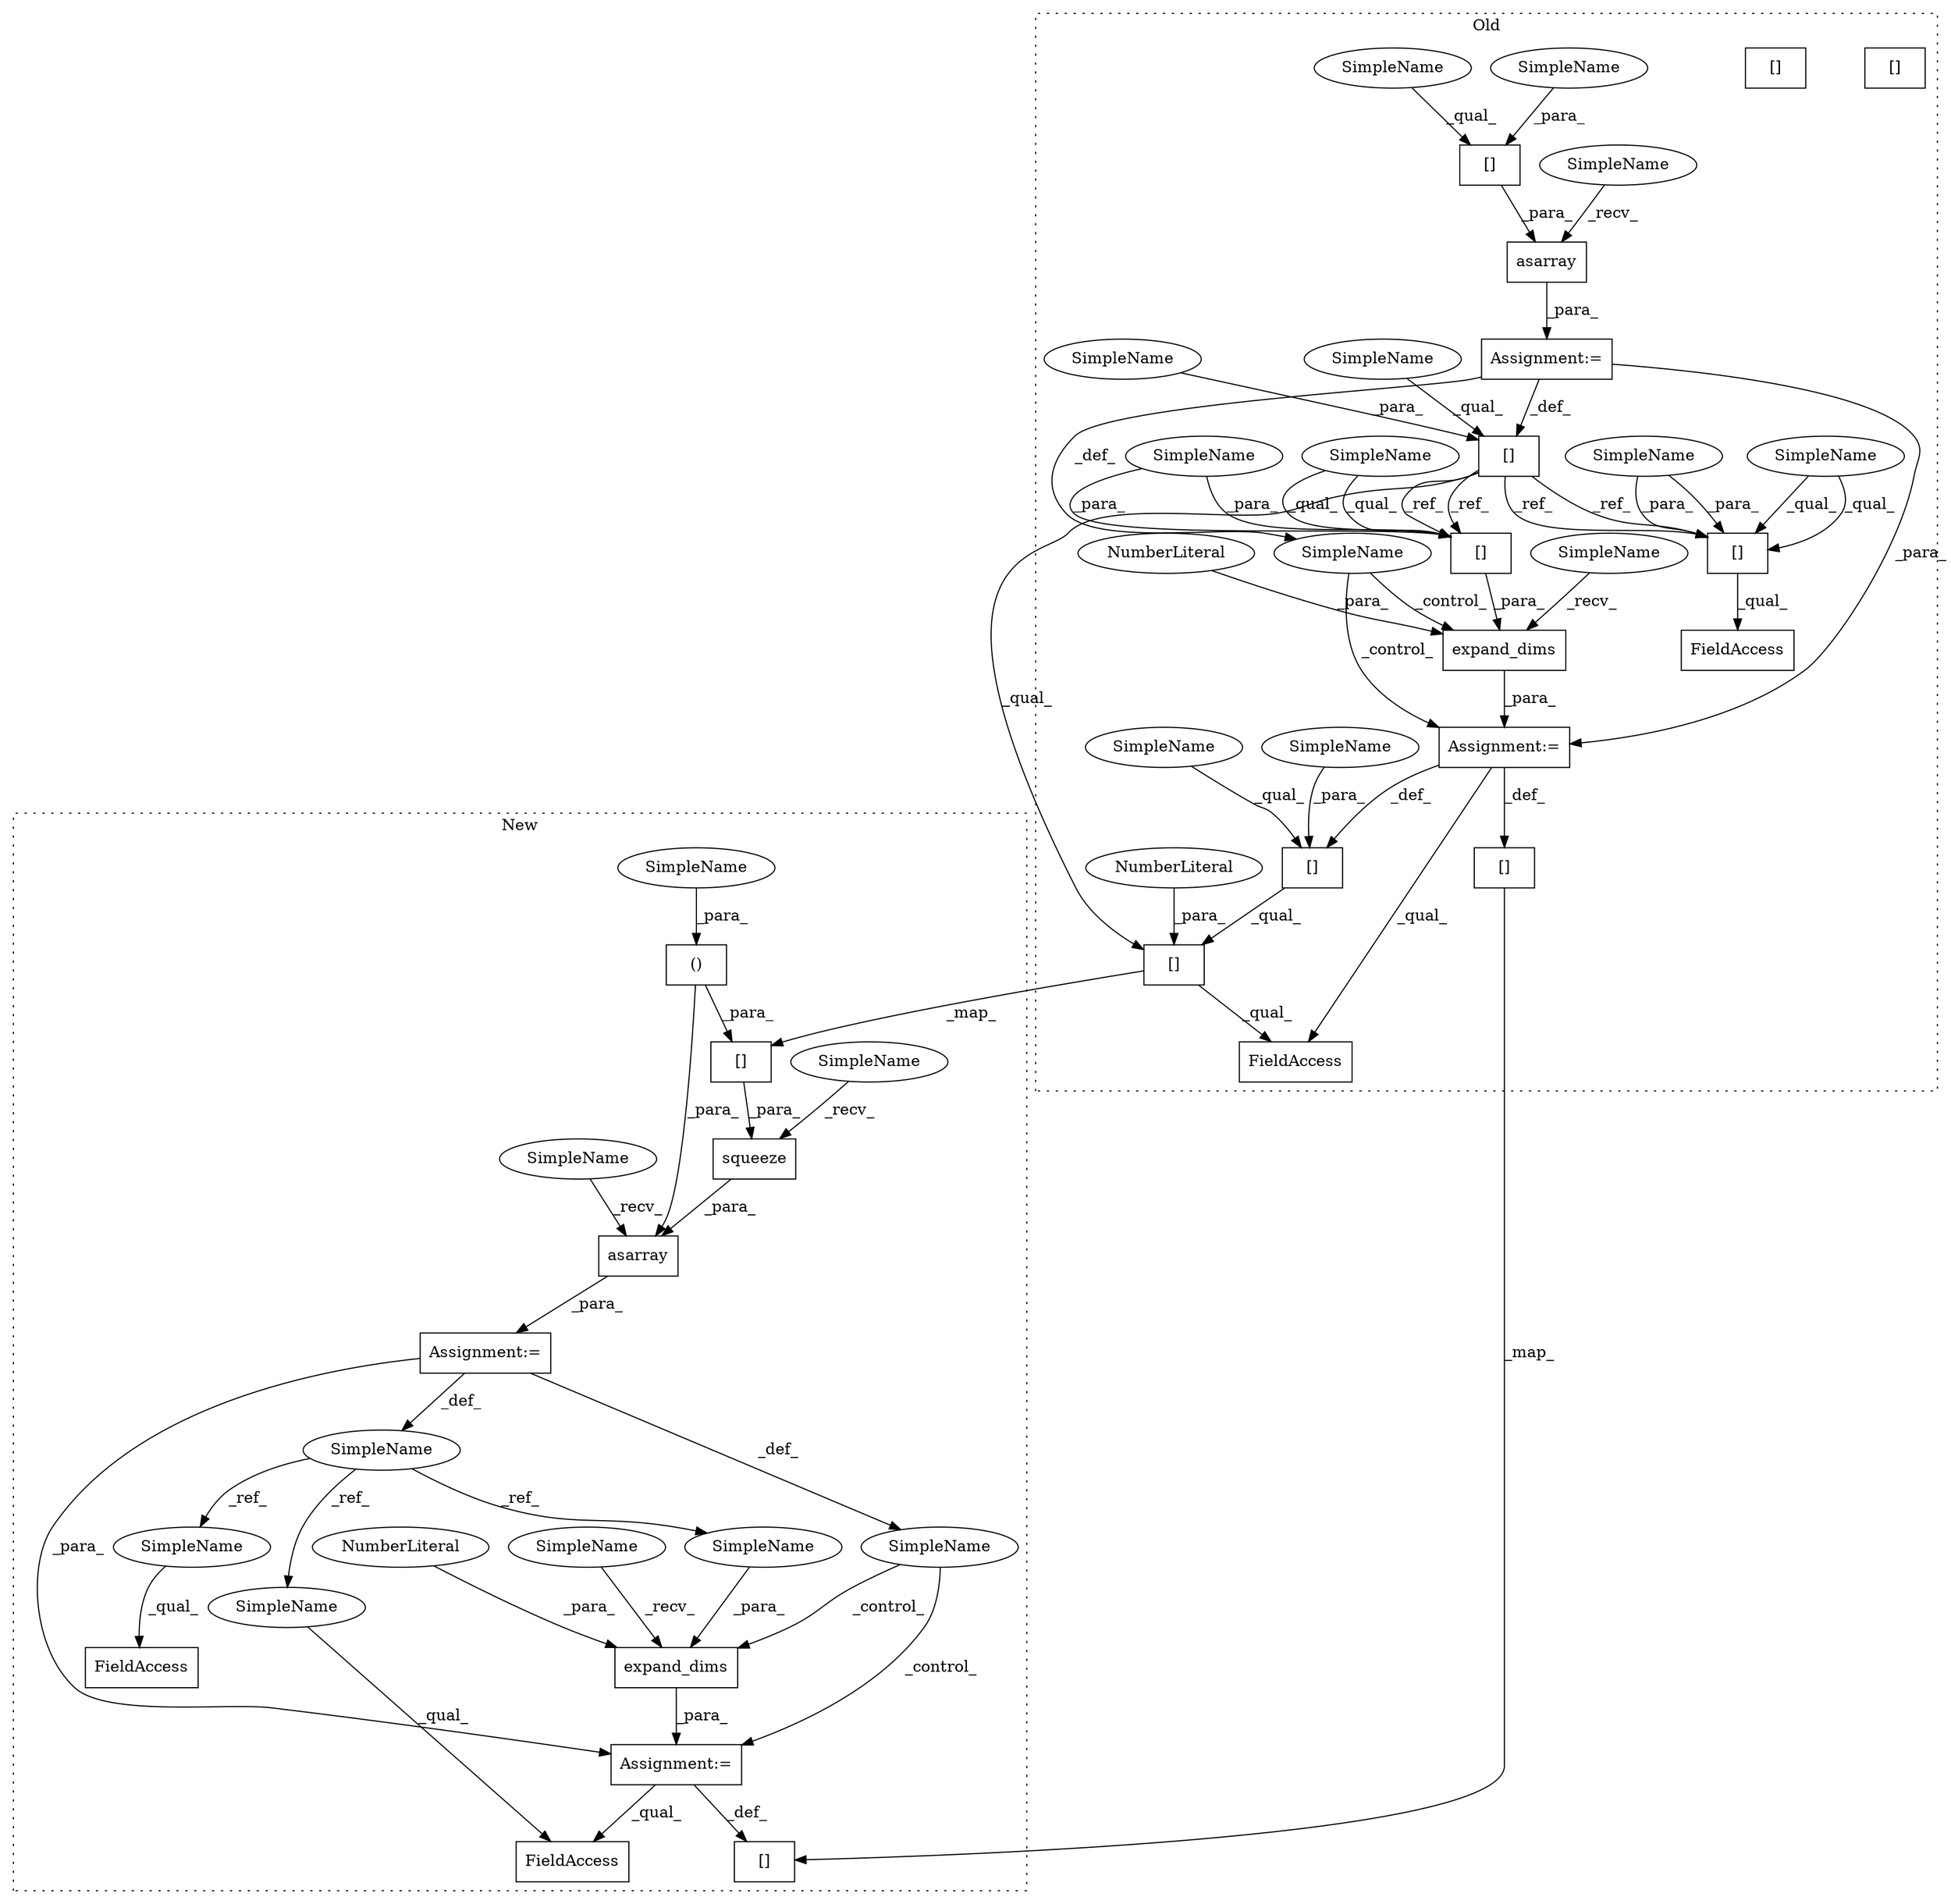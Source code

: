digraph G {
subgraph cluster0 {
1 [label="expand_dims" a="32" s="3298,3321" l="12,1" shape="box"];
3 [label="NumberLiteral" a="34" s="3320" l="1" shape="ellipse"];
4 [label="Assignment:=" a="7" s="3291" l="1" shape="box"];
9 [label="[]" a="2" s="3384,3398" l="13,1" shape="box"];
10 [label="asarray" a="32" s="2836,2853" l="8,1" shape="box"];
11 [label="[]" a="2" s="2844,2852" l="7,1" shape="box"];
12 [label="[]" a="2" s="3310,3318" l="7,1" shape="box"];
14 [label="[]" a="2" s="3427,3438" l="10,1" shape="box"];
15 [label="NumberLiteral" a="34" s="3437" l="1" shape="ellipse"];
16 [label="[]" a="2" s="3282,3290" l="7,1" shape="box"];
19 [label="[]" a="2" s="2820,2828" l="7,1" shape="box"];
20 [label="SimpleName" a="42" s="" l="" shape="ellipse"];
21 [label="[]" a="2" s="3246,3254" l="7,1" shape="box"];
24 [label="FieldAccess" a="22" s="3427" l="18" shape="box"];
25 [label="FieldAccess" a="22" s="3246" l="14" shape="box"];
29 [label="Assignment:=" a="7" s="2829" l="1" shape="box"];
30 [label="SimpleName" a="42" s="3289" l="1" shape="ellipse"];
31 [label="SimpleName" a="42" s="2851" l="1" shape="ellipse"];
32 [label="SimpleName" a="42" s="3253" l="1" shape="ellipse"];
33 [label="SimpleName" a="42" s="3317" l="1" shape="ellipse"];
34 [label="SimpleName" a="42" s="2827" l="1" shape="ellipse"];
42 [label="SimpleName" a="42" s="3292" l="5" shape="ellipse"];
43 [label="SimpleName" a="42" s="2830" l="5" shape="ellipse"];
44 [label="[]" a="2" s="3310,3318" l="7,1" shape="box"];
45 [label="[]" a="2" s="3246,3254" l="7,1" shape="box"];
46 [label="SimpleName" a="42" s="3246" l="6" shape="ellipse"];
47 [label="SimpleName" a="42" s="3282" l="6" shape="ellipse"];
48 [label="SimpleName" a="42" s="2844" l="6" shape="ellipse"];
49 [label="SimpleName" a="42" s="2820" l="6" shape="ellipse"];
50 [label="SimpleName" a="42" s="3310" l="6" shape="ellipse"];
label = "Old";
style="dotted";
}
subgraph cluster1 {
2 [label="()" a="106" s="2914" l="31" shape="box"];
5 [label="Assignment:=" a="7" s="2862" l="1" shape="box"];
6 [label="squeeze" a="32" s="2883,2947" l="8,1" shape="box"];
7 [label="asarray" a="32" s="2869,2948" l="8,1" shape="box"];
8 [label="[]" a="2" s="3492,3506" l="13,1" shape="box"];
13 [label="[]" a="2" s="2891,2945" l="23,2" shape="box"];
17 [label="expand_dims" a="32" s="3404,3429" l="12,1" shape="box"];
18 [label="NumberLiteral" a="34" s="3428" l="1" shape="ellipse"];
22 [label="SimpleName" a="42" s="2851" l="11" shape="ellipse"];
23 [label="FieldAccess" a="22" s="3535" l="17" shape="box"];
26 [label="FieldAccess" a="22" s="3347" l="16" shape="box"];
27 [label="SimpleName" a="42" s="" l="" shape="ellipse"];
28 [label="Assignment:=" a="7" s="3397" l="1" shape="box"];
35 [label="SimpleName" a="42" s="3416" l="11" shape="ellipse"];
36 [label="SimpleName" a="42" s="3535" l="11" shape="ellipse"];
37 [label="SimpleName" a="42" s="3347" l="11" shape="ellipse"];
38 [label="SimpleName" a="42" s="2863" l="5" shape="ellipse"];
39 [label="SimpleName" a="42" s="2877" l="5" shape="ellipse"];
40 [label="SimpleName" a="42" s="3398" l="5" shape="ellipse"];
41 [label="SimpleName" a="42" s="2914" l="8" shape="ellipse"];
label = "New";
style="dotted";
}
1 -> 4 [label="_para_"];
2 -> 13 [label="_para_"];
2 -> 7 [label="_para_"];
3 -> 1 [label="_para_"];
4 -> 16 [label="_def_"];
4 -> 24 [label="_qual_"];
4 -> 9 [label="_def_"];
5 -> 27 [label="_def_"];
5 -> 22 [label="_def_"];
5 -> 28 [label="_para_"];
6 -> 7 [label="_para_"];
7 -> 5 [label="_para_"];
9 -> 8 [label="_map_"];
10 -> 29 [label="_para_"];
11 -> 10 [label="_para_"];
13 -> 6 [label="_para_"];
14 -> 13 [label="_map_"];
14 -> 24 [label="_qual_"];
15 -> 14 [label="_para_"];
16 -> 14 [label="_qual_"];
17 -> 28 [label="_para_"];
18 -> 17 [label="_para_"];
19 -> 44 [label="_ref_"];
19 -> 14 [label="_qual_"];
19 -> 45 [label="_ref_"];
19 -> 44 [label="_ref_"];
19 -> 45 [label="_ref_"];
20 -> 1 [label="_control_"];
20 -> 4 [label="_control_"];
22 -> 37 [label="_ref_"];
22 -> 35 [label="_ref_"];
22 -> 36 [label="_ref_"];
27 -> 28 [label="_control_"];
27 -> 17 [label="_control_"];
28 -> 8 [label="_def_"];
28 -> 23 [label="_qual_"];
29 -> 20 [label="_def_"];
29 -> 4 [label="_para_"];
29 -> 19 [label="_def_"];
30 -> 16 [label="_para_"];
31 -> 11 [label="_para_"];
32 -> 45 [label="_para_"];
32 -> 45 [label="_para_"];
33 -> 44 [label="_para_"];
33 -> 44 [label="_para_"];
34 -> 19 [label="_para_"];
35 -> 17 [label="_para_"];
36 -> 23 [label="_qual_"];
37 -> 26 [label="_qual_"];
38 -> 7 [label="_recv_"];
39 -> 6 [label="_recv_"];
40 -> 17 [label="_recv_"];
41 -> 2 [label="_para_"];
42 -> 1 [label="_recv_"];
43 -> 10 [label="_recv_"];
44 -> 1 [label="_para_"];
45 -> 25 [label="_qual_"];
46 -> 45 [label="_qual_"];
46 -> 45 [label="_qual_"];
47 -> 16 [label="_qual_"];
48 -> 11 [label="_qual_"];
49 -> 19 [label="_qual_"];
50 -> 44 [label="_qual_"];
50 -> 44 [label="_qual_"];
}
